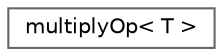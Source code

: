 digraph "Graphical Class Hierarchy"
{
 // LATEX_PDF_SIZE
  bgcolor="transparent";
  edge [fontname=Helvetica,fontsize=10,labelfontname=Helvetica,labelfontsize=10];
  node [fontname=Helvetica,fontsize=10,shape=box,height=0.2,width=0.4];
  rankdir="LR";
  Node0 [id="Node000000",label="multiplyOp\< T \>",height=0.2,width=0.4,color="grey40", fillcolor="white", style="filled",URL="$structFoam_1_1multiplyOp.html",tooltip=" "];
}
